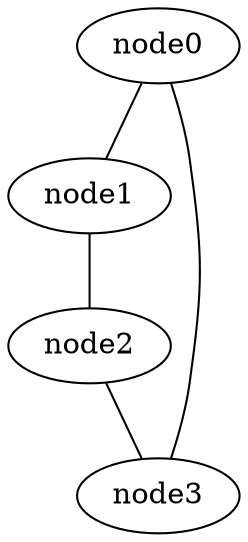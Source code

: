 graph ring {
    node0 [pos="0,0!"];
    node1 [pos="1,1!"];
    node2 [pos="0,1!"];
    node3 [pos="1,0!"];
    node0 -- node1 -- node2 -- node3 -- node0;
}